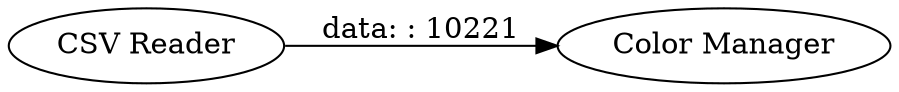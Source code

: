 digraph {
	"7497441470628960149_2" [label="Color Manager"]
	"7497441470628960149_1" [label="CSV Reader"]
	"7497441470628960149_1" -> "7497441470628960149_2" [label="data: : 10221"]
	rankdir=LR
}
